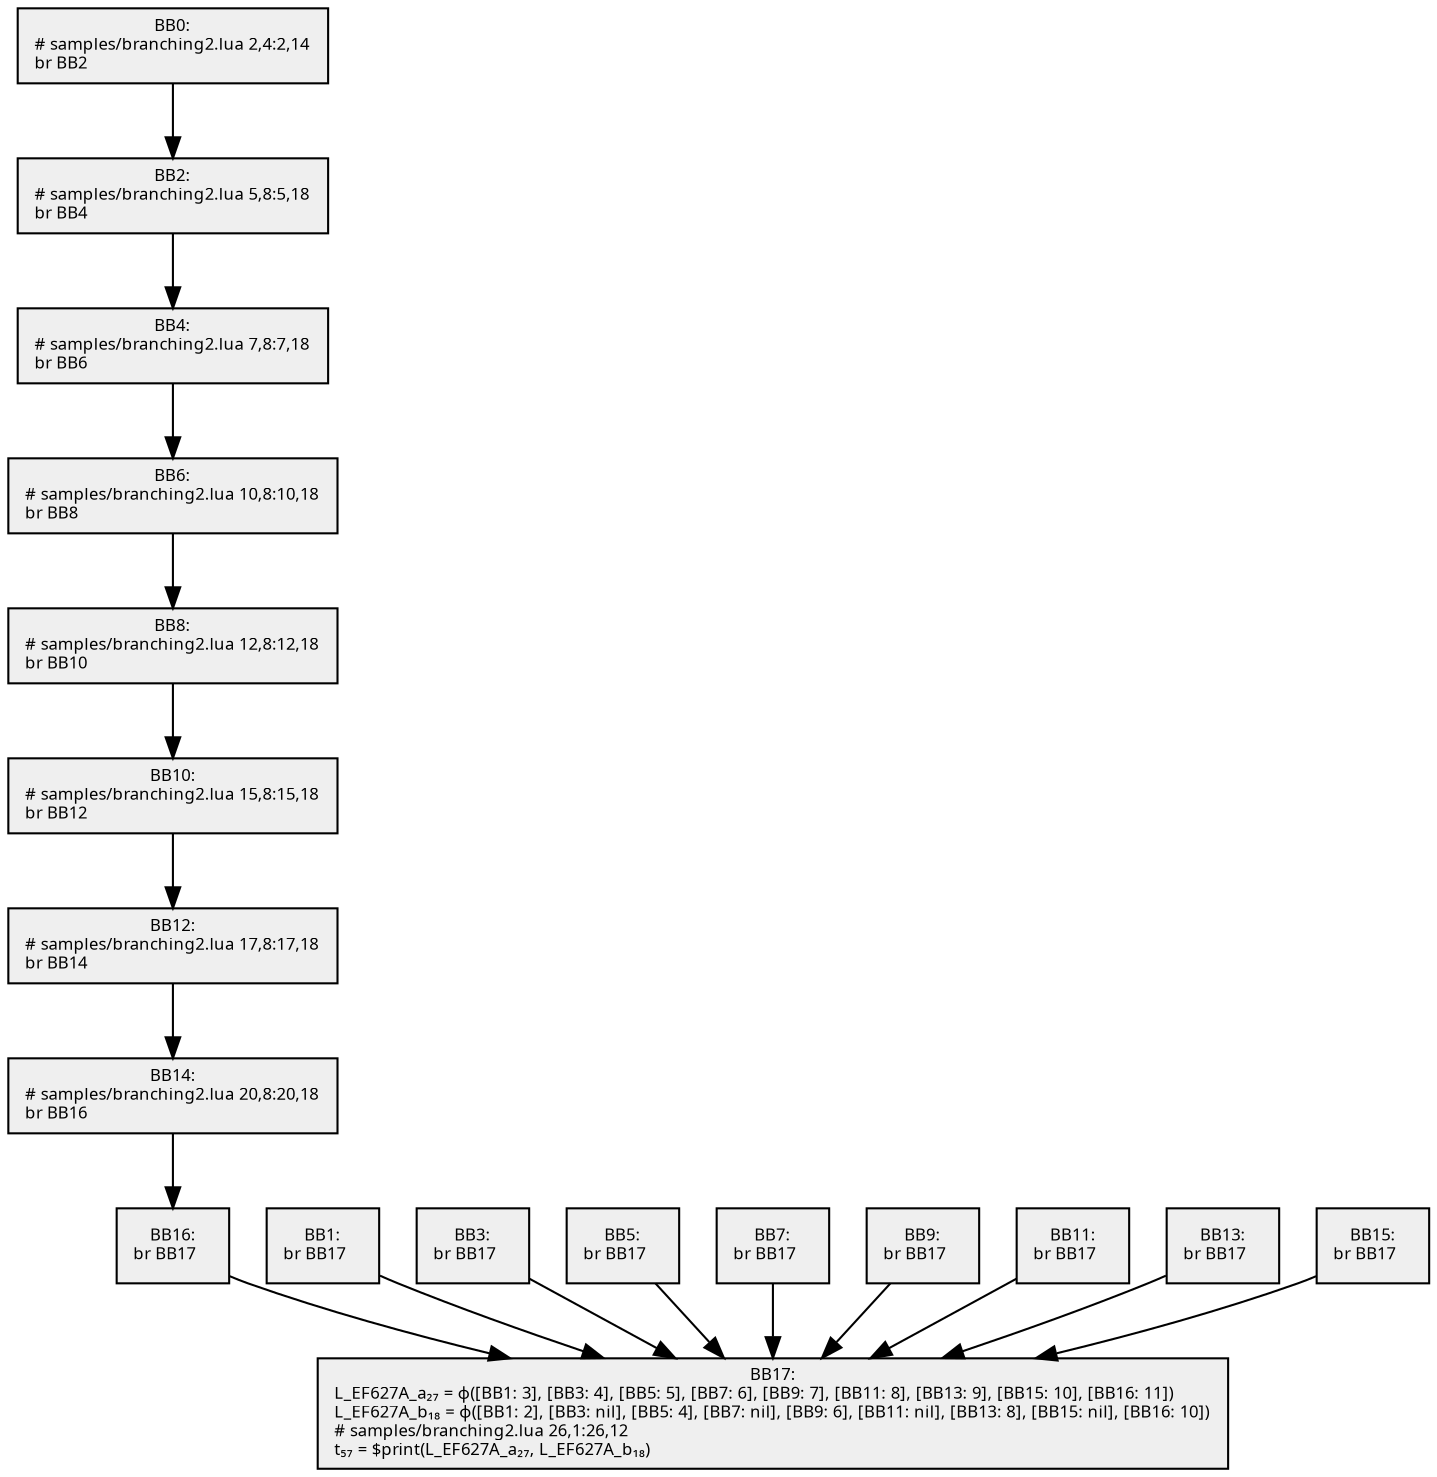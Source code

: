 digraph {
  node[shape=box style=filled fontsize=8 fontname="Cascadia Code" fillcolor="#efefef"];
  BB0 [label="BB0:\n# samples/branching2.lua 2,4:2,14\lbr BB2\l"];
  BB1 [label="BB1:\nbr BB17\l"];
  BB2 [label="BB2:\n# samples/branching2.lua 5,8:5,18\lbr BB4\l"];
  BB3 [label="BB3:\nbr BB17\l"];
  BB4 [label="BB4:\n# samples/branching2.lua 7,8:7,18\lbr BB6\l"];
  BB5 [label="BB5:\nbr BB17\l"];
  BB6 [label="BB6:\n# samples/branching2.lua 10,8:10,18\lbr BB8\l"];
  BB7 [label="BB7:\nbr BB17\l"];
  BB8 [label="BB8:\n# samples/branching2.lua 12,8:12,18\lbr BB10\l"];
  BB9 [label="BB9:\nbr BB17\l"];
  BB10 [label="BB10:\n# samples/branching2.lua 15,8:15,18\lbr BB12\l"];
  BB11 [label="BB11:\nbr BB17\l"];
  BB12 [label="BB12:\n# samples/branching2.lua 17,8:17,18\lbr BB14\l"];
  BB13 [label="BB13:\nbr BB17\l"];
  BB14 [label="BB14:\n# samples/branching2.lua 20,8:20,18\lbr BB16\l"];
  BB15 [label="BB15:\nbr BB17\l"];
  BB16 [label="BB16:\nbr BB17\l"];
  BB17 [label="BB17:\nL_EF627A_a₂₇ = ϕ([BB1: 3], [BB3: 4], [BB5: 5], [BB7: 6], [BB9: 7], [BB11: 8], [BB13: 9], [BB15: 10], [BB16: 11])\lL_EF627A_b₁₈ = ϕ([BB1: 2], [BB3: nil], [BB5: 4], [BB7: nil], [BB9: 6], [BB11: nil], [BB13: 8], [BB15: nil], [BB16: 10])\l# samples/branching2.lua 26,1:26,12\lt₅₇ = $print(L_EF627A_a₂₇, L_EF627A_b₁₈)\l"];

  BB0 -> BB2;
  BB2 -> BB4;
  BB4 -> BB6;
  BB6 -> BB8;
  BB8 -> BB10;
  BB10 -> BB12;
  BB12 -> BB14;
  BB14 -> BB16;
  BB1 -> BB17;
  BB3 -> BB17;
  BB5 -> BB17;
  BB7 -> BB17;
  BB9 -> BB17;
  BB11 -> BB17;
  BB13 -> BB17;
  BB15 -> BB17;
  BB16 -> BB17;
}
